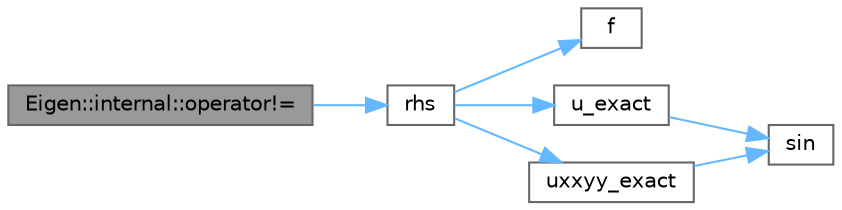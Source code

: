 digraph "Eigen::internal::operator!="
{
 // LATEX_PDF_SIZE
  bgcolor="transparent";
  edge [fontname=Helvetica,fontsize=10,labelfontname=Helvetica,labelfontsize=10];
  node [fontname=Helvetica,fontsize=10,shape=box,height=0.2,width=0.4];
  rankdir="LR";
  Node1 [id="Node000001",label="Eigen::internal::operator!=",height=0.2,width=0.4,color="gray40", fillcolor="grey60", style="filled", fontcolor="black",tooltip=" "];
  Node1 -> Node2 [id="edge1_Node000001_Node000002",color="steelblue1",style="solid",tooltip=" "];
  Node2 [id="Node000002",label="rhs",height=0.2,width=0.4,color="grey40", fillcolor="white", style="filled",URL="$poisson_8cpp.html#a38c677f5cc4e47bc7505aef707c1bb83",tooltip=" "];
  Node2 -> Node3 [id="edge2_Node000002_Node000003",color="steelblue1",style="solid",tooltip=" "];
  Node3 [id="Node000003",label="f",height=0.2,width=0.4,color="grey40", fillcolor="white", style="filled",URL="$cxx11__tensor__map_8cpp.html#a7f507fea02198f6cb81c86640c7b1a4e",tooltip=" "];
  Node2 -> Node4 [id="edge3_Node000002_Node000004",color="steelblue1",style="solid",tooltip=" "];
  Node4 [id="Node000004",label="u_exact",height=0.2,width=0.4,color="grey40", fillcolor="white", style="filled",URL="$poisson_8cpp.html#a06fc16c4676f839f8de736a6791b6862",tooltip=" "];
  Node4 -> Node5 [id="edge4_Node000004_Node000005",color="steelblue1",style="solid",tooltip=" "];
  Node5 [id="Node000005",label="sin",height=0.2,width=0.4,color="grey40", fillcolor="white", style="filled",URL="$_array_cwise_unary_ops_8h.html#a9cfb0ea58bd813510a9e2db18a5e49f0",tooltip=" "];
  Node2 -> Node6 [id="edge5_Node000002_Node000006",color="steelblue1",style="solid",tooltip=" "];
  Node6 [id="Node000006",label="uxxyy_exact",height=0.2,width=0.4,color="grey40", fillcolor="white", style="filled",URL="$poisson_8cpp.html#a557a61cf12d143424a35123b14048a22",tooltip=" "];
  Node6 -> Node5 [id="edge6_Node000006_Node000005",color="steelblue1",style="solid",tooltip=" "];
}
